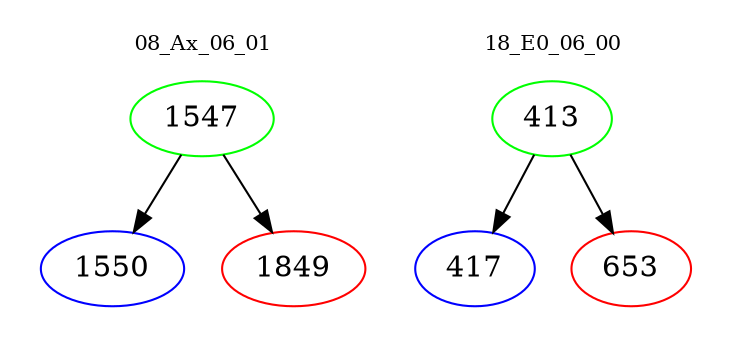 digraph{
subgraph cluster_0 {
color = white
label = "08_Ax_06_01";
fontsize=10;
T0_1547 [label="1547", color="green"]
T0_1547 -> T0_1550 [color="black"]
T0_1550 [label="1550", color="blue"]
T0_1547 -> T0_1849 [color="black"]
T0_1849 [label="1849", color="red"]
}
subgraph cluster_1 {
color = white
label = "18_E0_06_00";
fontsize=10;
T1_413 [label="413", color="green"]
T1_413 -> T1_417 [color="black"]
T1_417 [label="417", color="blue"]
T1_413 -> T1_653 [color="black"]
T1_653 [label="653", color="red"]
}
}
